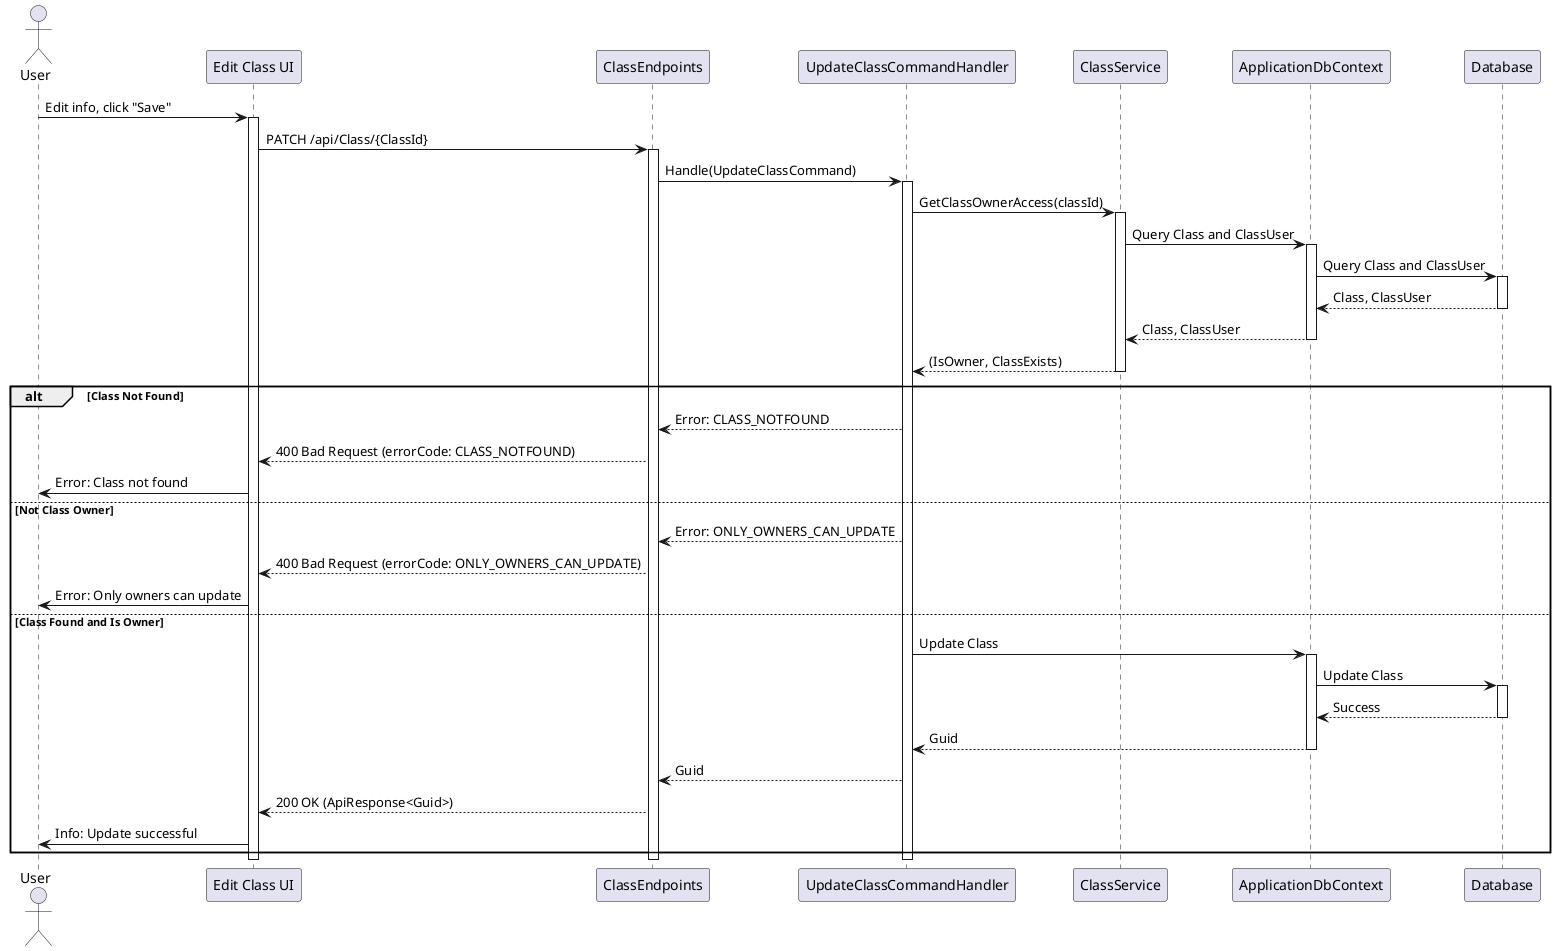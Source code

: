 @startuml
actor User
participant "Edit Class UI" as UI
participant ClassEndpoints
participant UpdateClassCommandHandler as Handler
participant ClassService
participant ApplicationDbContext
participant Database

User -> UI : Edit info, click "Save"
activate UI
UI -> ClassEndpoints : PATCH /api/Class/{ClassId}
activate ClassEndpoints
ClassEndpoints -> Handler : Handle(UpdateClassCommand)
activate Handler
Handler -> ClassService : GetClassOwnerAccess(classId)
activate ClassService
ClassService -> ApplicationDbContext : Query Class and ClassUser
activate ApplicationDbContext
ApplicationDbContext -> Database : Query Class and ClassUser
activate Database
Database --> ApplicationDbContext : Class, ClassUser
deactivate Database
ApplicationDbContext --> ClassService : Class, ClassUser
deactivate ApplicationDbContext
ClassService --> Handler : (IsOwner, ClassExists)
deactivate ClassService
alt Class Not Found
    Handler --> ClassEndpoints : Error: CLASS_NOTFOUND
    ClassEndpoints --> UI : 400 Bad Request (errorCode: CLASS_NOTFOUND)
    UI -> User : Error: Class not found
else Not Class Owner
    Handler --> ClassEndpoints : Error: ONLY_OWNERS_CAN_UPDATE
    ClassEndpoints --> UI : 400 Bad Request (errorCode: ONLY_OWNERS_CAN_UPDATE)
    UI -> User : Error: Only owners can update
else Class Found and Is Owner
    Handler -> ApplicationDbContext : Update Class
    activate ApplicationDbContext
    ApplicationDbContext -> Database : Update Class
    activate Database
    Database --> ApplicationDbContext : Success
    deactivate Database
    ApplicationDbContext --> Handler : Guid
    deactivate ApplicationDbContext
    Handler --> ClassEndpoints : Guid
    ClassEndpoints --> UI : 200 OK (ApiResponse<Guid>)
    UI -> User : Info: Update successful
end
deactivate Handler
deactivate ClassEndpoints
deactivate UI
@enduml